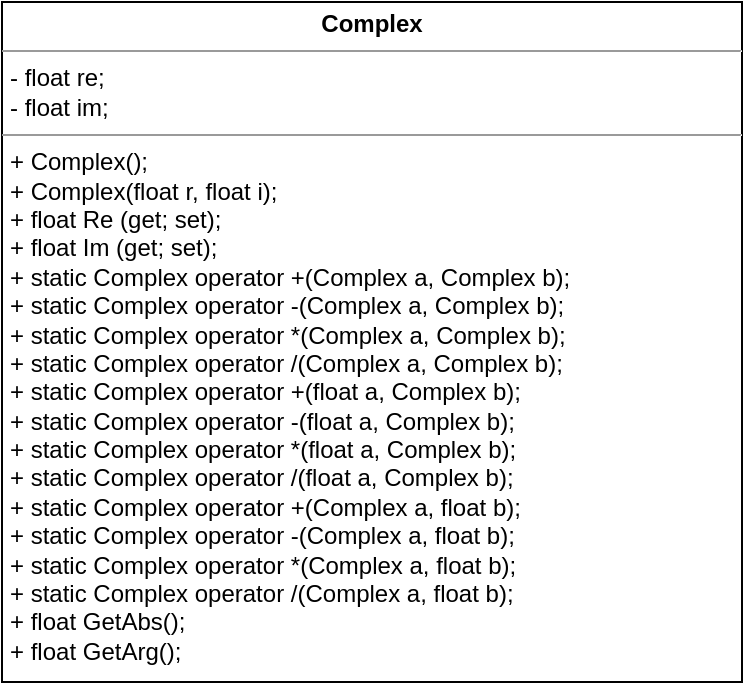<mxfile version="12.3.2" type="device" pages="1"><diagram id="NH2TJ7DZRFr3OIoY0USL" name="Страница 1"><mxGraphModel dx="852" dy="504" grid="0" gridSize="10" guides="1" tooltips="1" connect="1" arrows="1" fold="1" page="0" pageScale="1" pageWidth="827" pageHeight="1169" math="0" shadow="0"><root><mxCell id="0"/><mxCell id="1" parent="0"/><mxCell id="po74sVRfI7HwwKgtW6M4-1" value="&lt;p style=&quot;margin: 0px ; margin-top: 4px ; text-align: center&quot;&gt;&lt;b&gt;Complex&lt;/b&gt;&lt;/p&gt;&lt;hr size=&quot;1&quot;&gt;&lt;p style=&quot;margin: 0px ; margin-left: 4px&quot;&gt;- float re;&lt;/p&gt;&lt;p style=&quot;margin: 0px ; margin-left: 4px&quot;&gt;- float im;&lt;/p&gt;&lt;hr size=&quot;1&quot;&gt;&lt;p style=&quot;margin: 0px ; margin-left: 4px&quot;&gt;+&amp;nbsp;&lt;span&gt;Complex();&lt;/span&gt;&lt;/p&gt;&lt;p style=&quot;margin: 0px ; margin-left: 4px&quot;&gt;&lt;span&gt;+ Complex(float r, float i);&lt;/span&gt;&lt;/p&gt;&lt;p style=&quot;margin: 0px ; margin-left: 4px&quot;&gt;&lt;span&gt;+ float Re (get; set);&lt;/span&gt;&lt;/p&gt;&lt;p style=&quot;margin: 0px ; margin-left: 4px&quot;&gt;&lt;span&gt;+ float Im (get; set);&lt;/span&gt;&lt;/p&gt;&lt;p style=&quot;margin: 0px ; margin-left: 4px&quot;&gt;&lt;span&gt;+ static Complex operator +(Complex a, Complex b);&lt;br&gt;&lt;/span&gt;&lt;/p&gt;&lt;p style=&quot;margin: 0px ; margin-left: 4px&quot;&gt;+ static Complex operator -(Complex a, Complex b);&lt;span&gt;&lt;br&gt;&lt;/span&gt;&lt;/p&gt;&lt;p style=&quot;margin: 0px ; margin-left: 4px&quot;&gt;+ static Complex operator *(Complex a, Complex b);&lt;br&gt;&lt;/p&gt;&lt;p style=&quot;margin: 0px ; margin-left: 4px&quot;&gt;+ static Complex operator /(Complex a, Complex b);&lt;br&gt;&lt;/p&gt;&lt;p style=&quot;margin: 0px ; margin-left: 4px&quot;&gt;+&amp;nbsp;static Complex operator +(float a, Complex b);&lt;/p&gt;&lt;p style=&quot;margin: 0px ; margin-left: 4px&quot;&gt;+&amp;nbsp;static Complex operator -(float a, Complex b);&lt;/p&gt;&lt;p style=&quot;margin: 0px ; margin-left: 4px&quot;&gt;+&amp;nbsp;static Complex operator *(float a, Complex b);&lt;/p&gt;&lt;p style=&quot;margin: 0px ; margin-left: 4px&quot;&gt;+&amp;nbsp;static Complex operator /(float a, Complex b);&lt;/p&gt;&lt;p style=&quot;margin: 0px ; margin-left: 4px&quot;&gt;+&amp;nbsp;static Complex operator +(Complex a, float b);&lt;/p&gt;&lt;p style=&quot;margin: 0px ; margin-left: 4px&quot;&gt;+&amp;nbsp;static Complex operator -(Complex a, float b);&lt;br&gt;&lt;/p&gt;&lt;p style=&quot;margin: 0px ; margin-left: 4px&quot;&gt;+&amp;nbsp;static Complex operator *(Complex a, float b);&lt;br&gt;&lt;/p&gt;&lt;p style=&quot;margin: 0px ; margin-left: 4px&quot;&gt;+&amp;nbsp;static Complex operator /(Complex a, float b);&lt;br&gt;&lt;/p&gt;&lt;p style=&quot;margin: 0px ; margin-left: 4px&quot;&gt;+&amp;nbsp;float GetAbs();&lt;/p&gt;&lt;p style=&quot;margin: 0px ; margin-left: 4px&quot;&gt;+&amp;nbsp;float GetArg();&lt;/p&gt;" style="verticalAlign=top;align=left;overflow=fill;fontSize=12;fontFamily=Helvetica;html=1;" vertex="1" parent="1"><mxGeometry x="270" y="140" width="370" height="340" as="geometry"/></mxCell></root></mxGraphModel></diagram></mxfile>